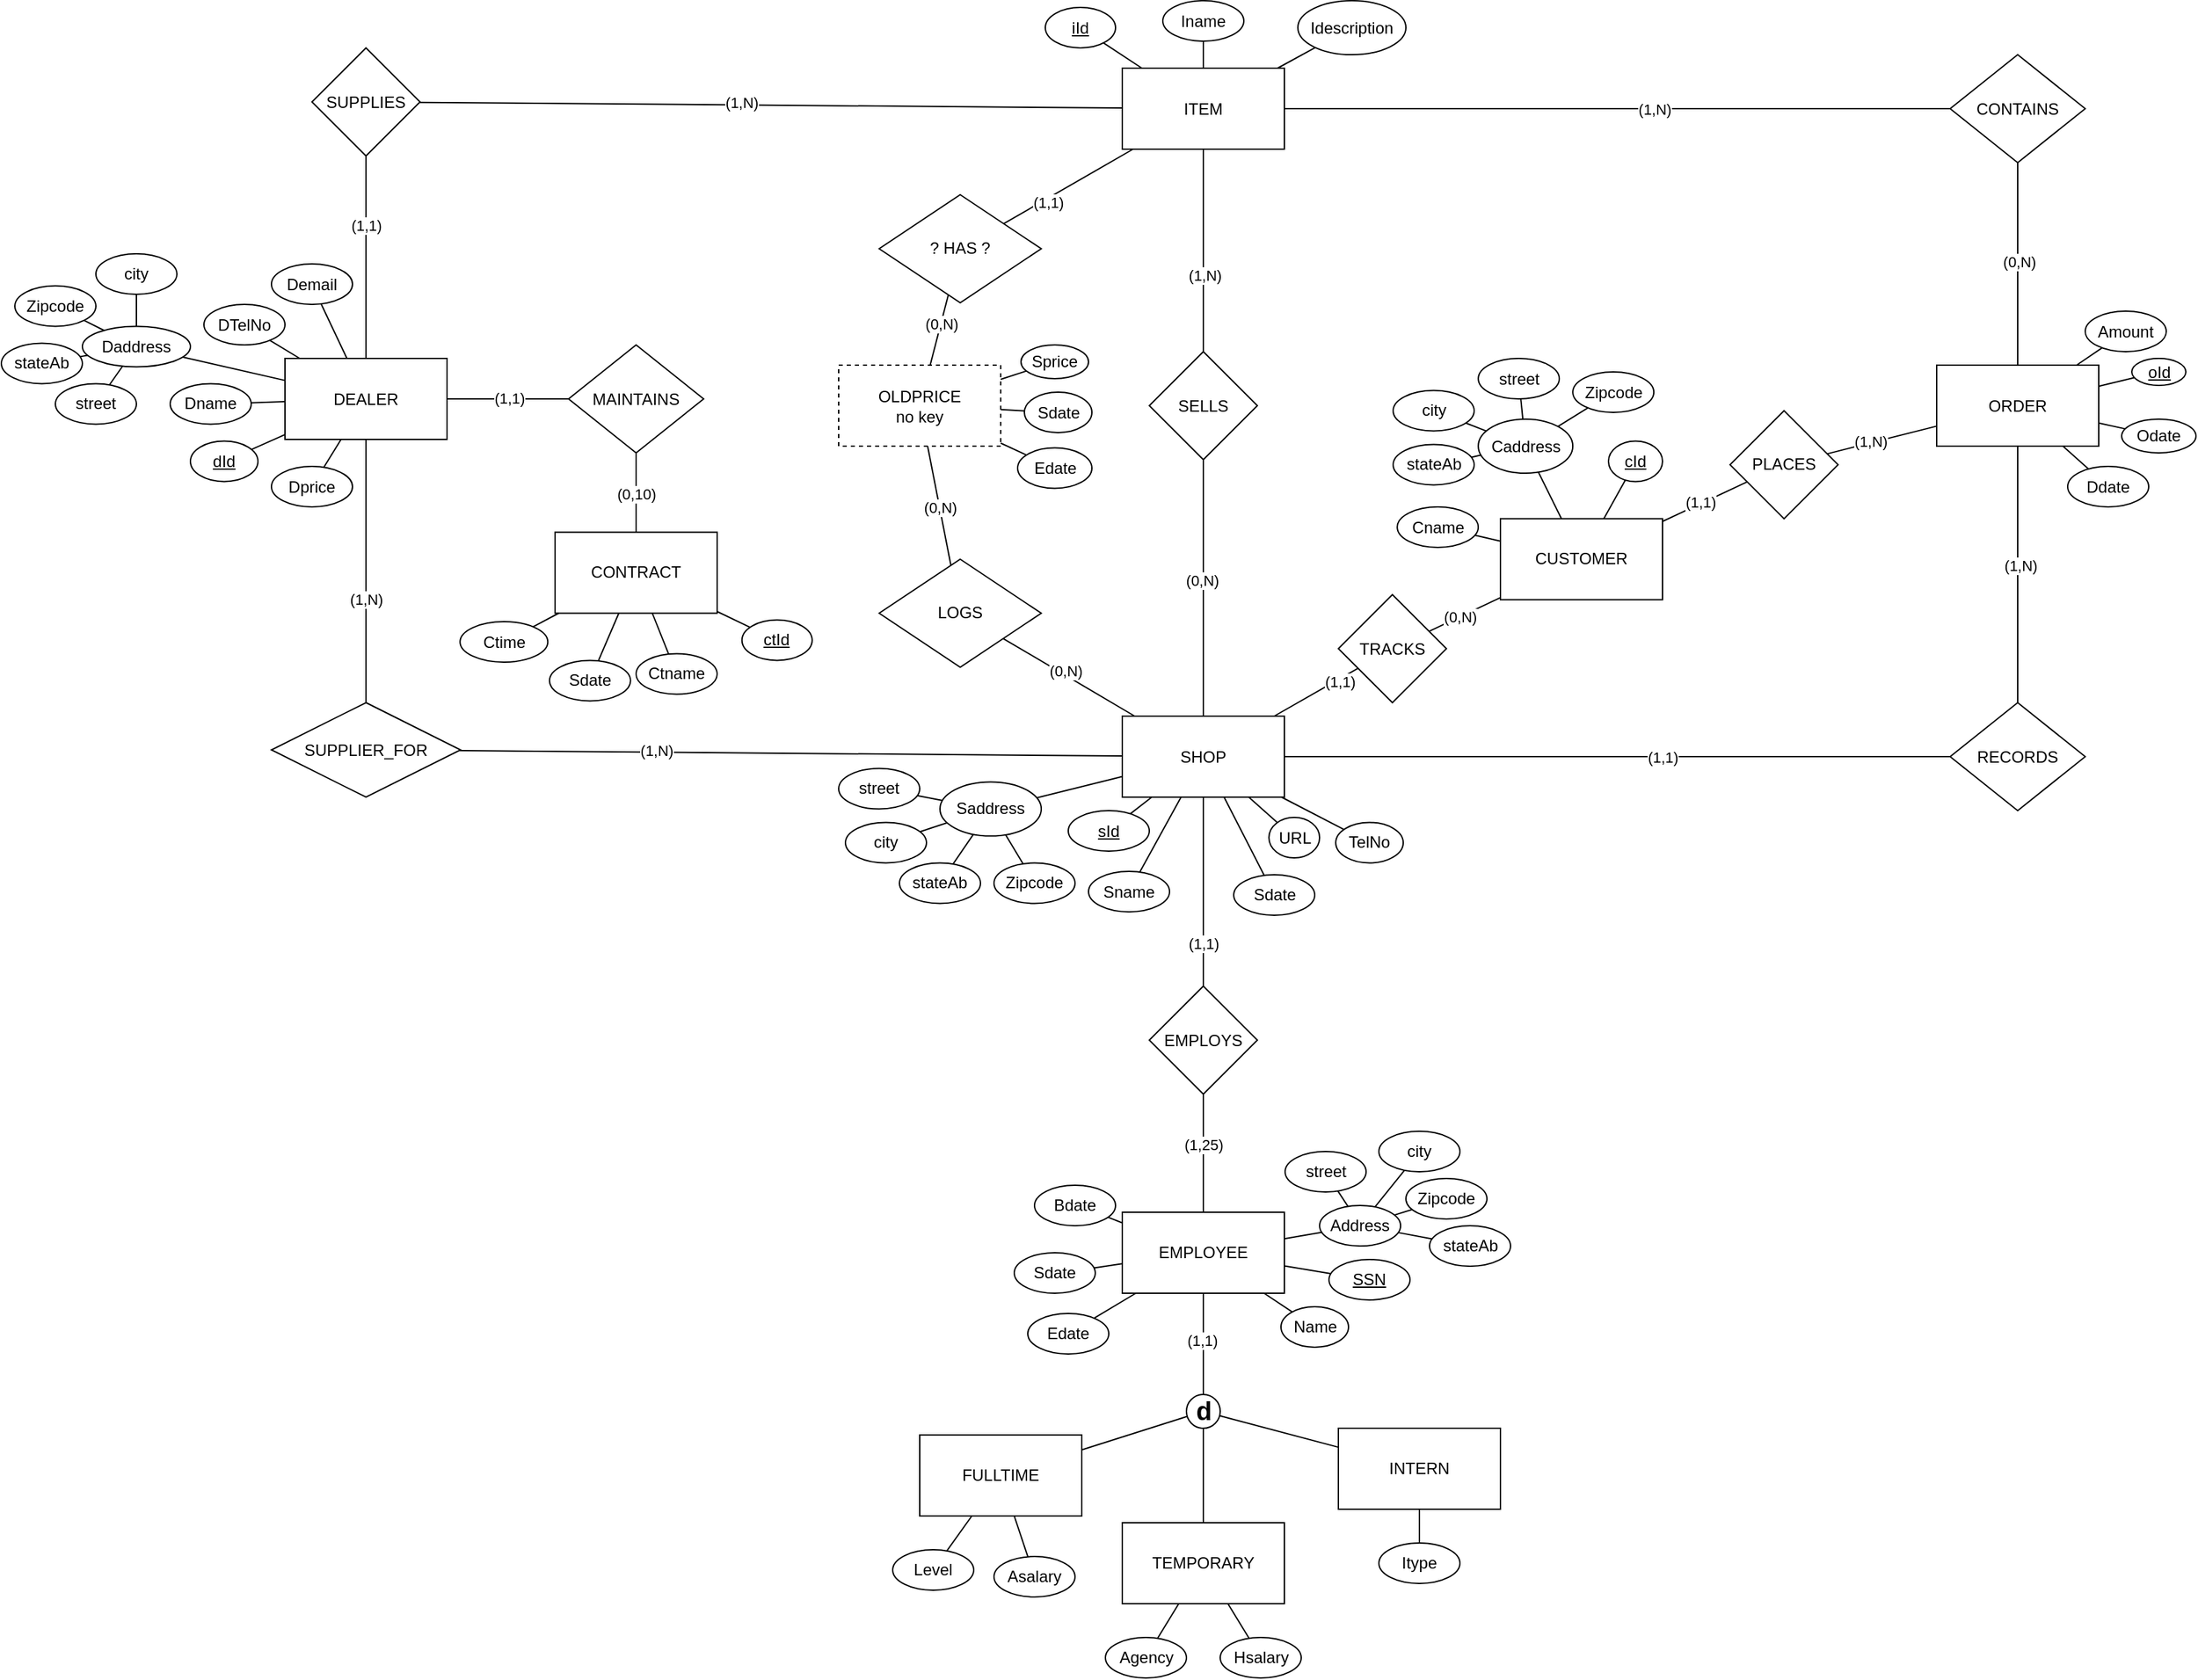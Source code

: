 <mxfile version="23.1.1" type="github">
  <diagram name="Page-1" id="Sn4nD9zG-_jlpiyMKoH1">
    <mxGraphModel dx="-266" dy="1846" grid="1" gridSize="10" guides="1" tooltips="1" connect="1" arrows="1" fold="1" page="1" pageScale="1" pageWidth="850" pageHeight="1100" math="0" shadow="0">
      <root>
        <mxCell id="0" />
        <mxCell id="1" parent="0" />
        <mxCell id="sRN5U8lR_GFigf7zBQ-z-161" value="SHOP" style="rounded=0;whiteSpace=wrap;html=1;" parent="1" vertex="1">
          <mxGeometry x="2560" y="-117.5" width="120" height="60" as="geometry" />
        </mxCell>
        <mxCell id="sRN5U8lR_GFigf7zBQ-z-162" value="" style="rounded=0;orthogonalLoop=1;jettySize=auto;html=1;endArrow=none;endFill=0;curved=0;" parent="1" source="sRN5U8lR_GFigf7zBQ-z-164" target="sRN5U8lR_GFigf7zBQ-z-161" edge="1">
          <mxGeometry relative="1" as="geometry" />
        </mxCell>
        <mxCell id="sRN5U8lR_GFigf7zBQ-z-163" value="(1,1)" style="edgeLabel;html=1;align=center;verticalAlign=middle;resizable=0;points=[];" parent="sRN5U8lR_GFigf7zBQ-z-162" vertex="1" connectable="0">
          <mxGeometry x="-0.147" y="1" relative="1" as="geometry">
            <mxPoint x="1" y="28" as="offset" />
          </mxGeometry>
        </mxCell>
        <mxCell id="sRN5U8lR_GFigf7zBQ-z-164" value="EMPLOYS" style="rhombus;whiteSpace=wrap;html=1;" parent="1" vertex="1">
          <mxGeometry x="2580" y="82.5" width="80" height="80" as="geometry" />
        </mxCell>
        <mxCell id="sRN5U8lR_GFigf7zBQ-z-165" value="" style="rounded=0;orthogonalLoop=1;jettySize=auto;html=1;endArrow=none;endFill=0;startArrow=none;startFill=0;" parent="1" source="sRN5U8lR_GFigf7zBQ-z-169" target="sRN5U8lR_GFigf7zBQ-z-164" edge="1">
          <mxGeometry relative="1" as="geometry">
            <mxPoint x="2620" y="210" as="targetPoint" />
          </mxGeometry>
        </mxCell>
        <mxCell id="sRN5U8lR_GFigf7zBQ-z-166" value="(1,25)" style="edgeLabel;html=1;align=center;verticalAlign=middle;resizable=0;points=[];" parent="sRN5U8lR_GFigf7zBQ-z-165" vertex="1" connectable="0">
          <mxGeometry x="0.196" y="-2" relative="1" as="geometry">
            <mxPoint x="-2" y="2" as="offset" />
          </mxGeometry>
        </mxCell>
        <mxCell id="sRN5U8lR_GFigf7zBQ-z-167" value="" style="edgeStyle=orthogonalEdgeStyle;rounded=0;orthogonalLoop=1;jettySize=auto;html=1;endArrow=none;endFill=0;" parent="1" edge="1">
          <mxGeometry relative="1" as="geometry">
            <mxPoint x="2620" y="310" as="sourcePoint" />
            <mxPoint x="2620" y="385" as="targetPoint" />
          </mxGeometry>
        </mxCell>
        <mxCell id="sRN5U8lR_GFigf7zBQ-z-168" value="(1,1)" style="edgeLabel;html=1;align=center;verticalAlign=middle;resizable=0;points=[];" parent="sRN5U8lR_GFigf7zBQ-z-167" vertex="1" connectable="0">
          <mxGeometry x="-0.077" y="-1" relative="1" as="geometry">
            <mxPoint as="offset" />
          </mxGeometry>
        </mxCell>
        <mxCell id="sRN5U8lR_GFigf7zBQ-z-169" value="EMPLOYEE" style="rounded=0;whiteSpace=wrap;html=1;" parent="1" vertex="1">
          <mxGeometry x="2560" y="250" width="120" height="60" as="geometry" />
        </mxCell>
        <mxCell id="sRN5U8lR_GFigf7zBQ-z-170" value="" style="rounded=0;orthogonalLoop=1;jettySize=auto;html=1;endArrow=none;endFill=0;" parent="1" source="sRN5U8lR_GFigf7zBQ-z-171" target="sRN5U8lR_GFigf7zBQ-z-176" edge="1">
          <mxGeometry relative="1" as="geometry" />
        </mxCell>
        <mxCell id="sRN5U8lR_GFigf7zBQ-z-171" value="FULLTIME" style="rounded=0;whiteSpace=wrap;html=1;" parent="1" vertex="1">
          <mxGeometry x="2410" y="415" width="120" height="60" as="geometry" />
        </mxCell>
        <mxCell id="sRN5U8lR_GFigf7zBQ-z-172" value="" style="rounded=0;orthogonalLoop=1;jettySize=auto;html=1;endArrow=none;endFill=0;" parent="1" source="sRN5U8lR_GFigf7zBQ-z-173" target="sRN5U8lR_GFigf7zBQ-z-176" edge="1">
          <mxGeometry relative="1" as="geometry" />
        </mxCell>
        <mxCell id="sRN5U8lR_GFigf7zBQ-z-173" value="TEMPORARY" style="rounded=0;whiteSpace=wrap;html=1;" parent="1" vertex="1">
          <mxGeometry x="2560" y="480" width="120" height="60" as="geometry" />
        </mxCell>
        <mxCell id="sRN5U8lR_GFigf7zBQ-z-174" value="" style="rounded=0;orthogonalLoop=1;jettySize=auto;html=1;endArrow=none;endFill=0;" parent="1" source="sRN5U8lR_GFigf7zBQ-z-175" target="sRN5U8lR_GFigf7zBQ-z-176" edge="1">
          <mxGeometry relative="1" as="geometry" />
        </mxCell>
        <mxCell id="sRN5U8lR_GFigf7zBQ-z-175" value="INTERN" style="rounded=0;whiteSpace=wrap;html=1;" parent="1" vertex="1">
          <mxGeometry x="2720" y="410" width="120" height="60" as="geometry" />
        </mxCell>
        <mxCell id="sRN5U8lR_GFigf7zBQ-z-176" value="&lt;b&gt;&lt;font style=&quot;font-size: 19px;&quot;&gt;d&lt;/font&gt;&lt;/b&gt;" style="ellipse;whiteSpace=wrap;html=1;aspect=fixed;" parent="1" vertex="1">
          <mxGeometry x="2607.5" y="385" width="25" height="25" as="geometry" />
        </mxCell>
        <mxCell id="sRN5U8lR_GFigf7zBQ-z-177" value="" style="rounded=0;orthogonalLoop=1;jettySize=auto;html=1;startArrow=none;startFill=0;endArrow=none;endFill=0;" parent="1" source="sRN5U8lR_GFigf7zBQ-z-181" target="sRN5U8lR_GFigf7zBQ-z-185" edge="1">
          <mxGeometry relative="1" as="geometry" />
        </mxCell>
        <mxCell id="XqnhYUtKH9N1iy2_HNef-7" value="(1,1)" style="edgeLabel;html=1;align=center;verticalAlign=middle;resizable=0;points=[];" vertex="1" connectable="0" parent="sRN5U8lR_GFigf7zBQ-z-177">
          <mxGeometry x="0.327" y="2" relative="1" as="geometry">
            <mxPoint x="2" y="1" as="offset" />
          </mxGeometry>
        </mxCell>
        <mxCell id="sRN5U8lR_GFigf7zBQ-z-179" value="" style="rounded=0;orthogonalLoop=1;jettySize=auto;html=1;endArrow=none;endFill=0;" parent="1" source="sRN5U8lR_GFigf7zBQ-z-181" target="sRN5U8lR_GFigf7zBQ-z-210" edge="1">
          <mxGeometry relative="1" as="geometry" />
        </mxCell>
        <mxCell id="sRN5U8lR_GFigf7zBQ-z-180" value="(1,1)" style="edgeLabel;html=1;align=center;verticalAlign=middle;resizable=0;points=[];" parent="sRN5U8lR_GFigf7zBQ-z-179" vertex="1" connectable="0">
          <mxGeometry x="0.013" relative="1" as="geometry">
            <mxPoint y="-1" as="offset" />
          </mxGeometry>
        </mxCell>
        <mxCell id="sRN5U8lR_GFigf7zBQ-z-181" value="DEALER" style="rounded=0;whiteSpace=wrap;html=1;" parent="1" vertex="1">
          <mxGeometry x="1940" y="-382.5" width="120" height="60" as="geometry" />
        </mxCell>
        <mxCell id="sRN5U8lR_GFigf7zBQ-z-182" value="" style="rounded=0;orthogonalLoop=1;jettySize=auto;html=1;startArrow=none;startFill=0;endArrow=none;endFill=0;" parent="1" source="sRN5U8lR_GFigf7zBQ-z-184" target="sRN5U8lR_GFigf7zBQ-z-185" edge="1">
          <mxGeometry relative="1" as="geometry" />
        </mxCell>
        <mxCell id="sRN5U8lR_GFigf7zBQ-z-183" value="(1,N)" style="edgeLabel;html=1;align=center;verticalAlign=middle;resizable=0;points=[];" parent="sRN5U8lR_GFigf7zBQ-z-182" vertex="1" connectable="0">
          <mxGeometry x="0.115" y="-1" relative="1" as="geometry">
            <mxPoint x="8" y="-1" as="offset" />
          </mxGeometry>
        </mxCell>
        <mxCell id="sRN5U8lR_GFigf7zBQ-z-184" value="ITEM" style="rounded=0;whiteSpace=wrap;html=1;" parent="1" vertex="1">
          <mxGeometry x="2560" y="-597.5" width="120" height="60" as="geometry" />
        </mxCell>
        <mxCell id="sRN5U8lR_GFigf7zBQ-z-185" value="SUPPLIES" style="rhombus;whiteSpace=wrap;html=1;" parent="1" vertex="1">
          <mxGeometry x="1960" y="-612.5" width="80" height="80" as="geometry" />
        </mxCell>
        <mxCell id="sRN5U8lR_GFigf7zBQ-z-186" value="" style="rounded=0;orthogonalLoop=1;jettySize=auto;html=1;startArrow=none;startFill=0;endArrow=none;endFill=0;" parent="1" source="sRN5U8lR_GFigf7zBQ-z-190" target="sRN5U8lR_GFigf7zBQ-z-181" edge="1">
          <mxGeometry relative="1" as="geometry" />
        </mxCell>
        <mxCell id="sRN5U8lR_GFigf7zBQ-z-187" value="(1,N)" style="edgeLabel;html=1;align=center;verticalAlign=middle;resizable=0;points=[];" parent="sRN5U8lR_GFigf7zBQ-z-186" vertex="1" connectable="0">
          <mxGeometry x="-0.41" relative="1" as="geometry">
            <mxPoint y="-19" as="offset" />
          </mxGeometry>
        </mxCell>
        <mxCell id="sRN5U8lR_GFigf7zBQ-z-188" value="" style="rounded=0;orthogonalLoop=1;jettySize=auto;html=1;startArrow=none;startFill=0;endArrow=none;endFill=0;" parent="1" source="sRN5U8lR_GFigf7zBQ-z-190" target="sRN5U8lR_GFigf7zBQ-z-161" edge="1">
          <mxGeometry relative="1" as="geometry" />
        </mxCell>
        <mxCell id="sRN5U8lR_GFigf7zBQ-z-189" value="(1,N)" style="edgeLabel;html=1;align=center;verticalAlign=middle;resizable=0;points=[];" parent="sRN5U8lR_GFigf7zBQ-z-188" vertex="1" connectable="0">
          <mxGeometry x="-0.405" y="1" relative="1" as="geometry">
            <mxPoint as="offset" />
          </mxGeometry>
        </mxCell>
        <mxCell id="sRN5U8lR_GFigf7zBQ-z-190" value="SUPPLIER_FOR" style="rhombus;whiteSpace=wrap;html=1;" parent="1" vertex="1">
          <mxGeometry x="1930" y="-127.5" width="140" height="70" as="geometry" />
        </mxCell>
        <mxCell id="sRN5U8lR_GFigf7zBQ-z-191" value="" style="rounded=0;orthogonalLoop=1;jettySize=auto;html=1;startArrow=none;startFill=0;endArrow=none;endFill=0;" parent="1" source="sRN5U8lR_GFigf7zBQ-z-195" target="sRN5U8lR_GFigf7zBQ-z-161" edge="1">
          <mxGeometry relative="1" as="geometry" />
        </mxCell>
        <mxCell id="sRN5U8lR_GFigf7zBQ-z-192" value="(0,N)" style="edgeLabel;html=1;align=center;verticalAlign=middle;resizable=0;points=[];" parent="sRN5U8lR_GFigf7zBQ-z-191" vertex="1" connectable="0">
          <mxGeometry x="-0.057" y="-1" relative="1" as="geometry">
            <mxPoint as="offset" />
          </mxGeometry>
        </mxCell>
        <mxCell id="sRN5U8lR_GFigf7zBQ-z-193" value="" style="rounded=0;orthogonalLoop=1;jettySize=auto;html=1;startArrow=none;startFill=0;endArrow=none;endFill=0;" parent="1" source="sRN5U8lR_GFigf7zBQ-z-195" target="sRN5U8lR_GFigf7zBQ-z-184" edge="1">
          <mxGeometry relative="1" as="geometry" />
        </mxCell>
        <mxCell id="sRN5U8lR_GFigf7zBQ-z-194" value="(1,N)" style="edgeLabel;html=1;align=center;verticalAlign=middle;resizable=0;points=[];" parent="sRN5U8lR_GFigf7zBQ-z-193" vertex="1" connectable="0">
          <mxGeometry x="-0.262" y="-1" relative="1" as="geometry">
            <mxPoint y="-1" as="offset" />
          </mxGeometry>
        </mxCell>
        <mxCell id="sRN5U8lR_GFigf7zBQ-z-195" value="SELLS" style="rhombus;whiteSpace=wrap;html=1;" parent="1" vertex="1">
          <mxGeometry x="2580" y="-387.5" width="80" height="80" as="geometry" />
        </mxCell>
        <mxCell id="sRN5U8lR_GFigf7zBQ-z-196" style="rounded=0;orthogonalLoop=1;jettySize=auto;html=1;startArrow=none;startFill=0;endArrow=none;endFill=0;" parent="1" source="sRN5U8lR_GFigf7zBQ-z-198" target="sRN5U8lR_GFigf7zBQ-z-161" edge="1">
          <mxGeometry relative="1" as="geometry" />
        </mxCell>
        <mxCell id="sRN5U8lR_GFigf7zBQ-z-197" value="(0,N)" style="edgeLabel;html=1;align=center;verticalAlign=middle;resizable=0;points=[];" parent="sRN5U8lR_GFigf7zBQ-z-196" vertex="1" connectable="0">
          <mxGeometry x="-0.082" y="3" relative="1" as="geometry">
            <mxPoint as="offset" />
          </mxGeometry>
        </mxCell>
        <mxCell id="sRN5U8lR_GFigf7zBQ-z-198" value="LOGS" style="rhombus;whiteSpace=wrap;html=1;" parent="1" vertex="1">
          <mxGeometry x="2380" y="-233.75" width="120" height="80" as="geometry" />
        </mxCell>
        <mxCell id="sRN5U8lR_GFigf7zBQ-z-199" value="" style="rounded=0;orthogonalLoop=1;jettySize=auto;html=1;startArrow=none;startFill=0;endArrow=none;endFill=0;" parent="1" source="sRN5U8lR_GFigf7zBQ-z-201" target="sRN5U8lR_GFigf7zBQ-z-198" edge="1">
          <mxGeometry relative="1" as="geometry" />
        </mxCell>
        <mxCell id="sRN5U8lR_GFigf7zBQ-z-200" value="(0,N)" style="edgeLabel;html=1;align=center;verticalAlign=middle;resizable=0;points=[];" parent="sRN5U8lR_GFigf7zBQ-z-199" vertex="1" connectable="0">
          <mxGeometry x="0.023" relative="1" as="geometry">
            <mxPoint as="offset" />
          </mxGeometry>
        </mxCell>
        <mxCell id="sRN5U8lR_GFigf7zBQ-z-201" value="OLDPRICE&lt;br&gt;no key" style="rounded=0;whiteSpace=wrap;html=1;dashed=1;" parent="1" vertex="1">
          <mxGeometry x="2350" y="-377.5" width="120" height="60" as="geometry" />
        </mxCell>
        <mxCell id="sRN5U8lR_GFigf7zBQ-z-202" value="" style="rounded=0;orthogonalLoop=1;jettySize=auto;html=1;endArrow=none;endFill=0;" parent="1" source="sRN5U8lR_GFigf7zBQ-z-206" target="sRN5U8lR_GFigf7zBQ-z-184" edge="1">
          <mxGeometry relative="1" as="geometry" />
        </mxCell>
        <mxCell id="sRN5U8lR_GFigf7zBQ-z-203" value="(1,1)" style="edgeLabel;html=1;align=center;verticalAlign=middle;resizable=0;points=[];" parent="sRN5U8lR_GFigf7zBQ-z-202" vertex="1" connectable="0">
          <mxGeometry x="-0.348" y="-2" relative="1" as="geometry">
            <mxPoint as="offset" />
          </mxGeometry>
        </mxCell>
        <mxCell id="sRN5U8lR_GFigf7zBQ-z-204" value="" style="rounded=0;orthogonalLoop=1;jettySize=auto;html=1;endArrow=none;endFill=0;" parent="1" source="sRN5U8lR_GFigf7zBQ-z-206" target="sRN5U8lR_GFigf7zBQ-z-201" edge="1">
          <mxGeometry relative="1" as="geometry" />
        </mxCell>
        <mxCell id="sRN5U8lR_GFigf7zBQ-z-205" value="(0,N)" style="edgeLabel;html=1;align=center;verticalAlign=middle;resizable=0;points=[];" parent="sRN5U8lR_GFigf7zBQ-z-204" vertex="1" connectable="0">
          <mxGeometry x="-0.188" relative="1" as="geometry">
            <mxPoint as="offset" />
          </mxGeometry>
        </mxCell>
        <mxCell id="sRN5U8lR_GFigf7zBQ-z-206" value="? HAS ?" style="rhombus;whiteSpace=wrap;html=1;" parent="1" vertex="1">
          <mxGeometry x="2380" y="-503.75" width="120" height="80" as="geometry" />
        </mxCell>
        <mxCell id="sRN5U8lR_GFigf7zBQ-z-207" value="CONTRACT" style="rounded=0;whiteSpace=wrap;html=1;" parent="1" vertex="1">
          <mxGeometry x="2140" y="-253.75" width="120" height="60" as="geometry" />
        </mxCell>
        <mxCell id="sRN5U8lR_GFigf7zBQ-z-208" value="" style="rounded=0;orthogonalLoop=1;jettySize=auto;html=1;endArrow=none;endFill=0;" parent="1" source="sRN5U8lR_GFigf7zBQ-z-210" target="sRN5U8lR_GFigf7zBQ-z-207" edge="1">
          <mxGeometry relative="1" as="geometry" />
        </mxCell>
        <mxCell id="XqnhYUtKH9N1iy2_HNef-9" value="(0,10)" style="edgeLabel;html=1;align=center;verticalAlign=middle;resizable=0;points=[];" vertex="1" connectable="0" parent="sRN5U8lR_GFigf7zBQ-z-208">
          <mxGeometry x="0.038" relative="1" as="geometry">
            <mxPoint as="offset" />
          </mxGeometry>
        </mxCell>
        <mxCell id="sRN5U8lR_GFigf7zBQ-z-210" value="MAINTAINS" style="rhombus;whiteSpace=wrap;html=1;" parent="1" vertex="1">
          <mxGeometry x="2150" y="-392.5" width="100" height="80" as="geometry" />
        </mxCell>
        <mxCell id="sRN5U8lR_GFigf7zBQ-z-211" value="ORDER" style="rounded=0;whiteSpace=wrap;html=1;" parent="1" vertex="1">
          <mxGeometry x="3163" y="-377.5" width="120" height="60" as="geometry" />
        </mxCell>
        <mxCell id="sRN5U8lR_GFigf7zBQ-z-212" value="" style="rounded=0;orthogonalLoop=1;jettySize=auto;html=1;endArrow=none;endFill=0;" parent="1" source="sRN5U8lR_GFigf7zBQ-z-216" target="sRN5U8lR_GFigf7zBQ-z-211" edge="1">
          <mxGeometry relative="1" as="geometry" />
        </mxCell>
        <mxCell id="XqnhYUtKH9N1iy2_HNef-8" value="(0,N)" style="edgeLabel;html=1;align=center;verticalAlign=middle;resizable=0;points=[];" vertex="1" connectable="0" parent="sRN5U8lR_GFigf7zBQ-z-212">
          <mxGeometry x="-0.02" y="1" relative="1" as="geometry">
            <mxPoint as="offset" />
          </mxGeometry>
        </mxCell>
        <mxCell id="sRN5U8lR_GFigf7zBQ-z-214" value="" style="rounded=0;orthogonalLoop=1;jettySize=auto;html=1;endArrow=none;endFill=0;" parent="1" source="sRN5U8lR_GFigf7zBQ-z-216" target="sRN5U8lR_GFigf7zBQ-z-184" edge="1">
          <mxGeometry relative="1" as="geometry" />
        </mxCell>
        <mxCell id="sRN5U8lR_GFigf7zBQ-z-215" value="(1,N)" style="edgeLabel;html=1;align=center;verticalAlign=middle;resizable=0;points=[];" parent="sRN5U8lR_GFigf7zBQ-z-214" vertex="1" connectable="0">
          <mxGeometry x="0.315" relative="1" as="geometry">
            <mxPoint x="105" as="offset" />
          </mxGeometry>
        </mxCell>
        <mxCell id="sRN5U8lR_GFigf7zBQ-z-216" value="CONTAINS" style="rhombus;whiteSpace=wrap;html=1;" parent="1" vertex="1">
          <mxGeometry x="3173" y="-607.5" width="100" height="80" as="geometry" />
        </mxCell>
        <mxCell id="sRN5U8lR_GFigf7zBQ-z-217" value="CUSTOMER" style="rounded=0;whiteSpace=wrap;html=1;" parent="1" vertex="1">
          <mxGeometry x="2840" y="-263.75" width="120" height="60" as="geometry" />
        </mxCell>
        <mxCell id="sRN5U8lR_GFigf7zBQ-z-218" value="" style="rounded=0;orthogonalLoop=1;jettySize=auto;html=1;endArrow=none;endFill=0;" parent="1" source="sRN5U8lR_GFigf7zBQ-z-222" target="sRN5U8lR_GFigf7zBQ-z-217" edge="1">
          <mxGeometry relative="1" as="geometry" />
        </mxCell>
        <mxCell id="sRN5U8lR_GFigf7zBQ-z-219" value="(1,1)" style="edgeLabel;html=1;align=center;verticalAlign=middle;resizable=0;points=[];" parent="sRN5U8lR_GFigf7zBQ-z-218" vertex="1" connectable="0">
          <mxGeometry x="0.098" y="-1" relative="1" as="geometry">
            <mxPoint as="offset" />
          </mxGeometry>
        </mxCell>
        <mxCell id="sRN5U8lR_GFigf7zBQ-z-220" value="" style="rounded=0;orthogonalLoop=1;jettySize=auto;html=1;endArrow=none;endFill=0;" parent="1" source="sRN5U8lR_GFigf7zBQ-z-222" target="sRN5U8lR_GFigf7zBQ-z-211" edge="1">
          <mxGeometry relative="1" as="geometry" />
        </mxCell>
        <mxCell id="sRN5U8lR_GFigf7zBQ-z-221" value="(1,N)" style="edgeLabel;html=1;align=center;verticalAlign=middle;resizable=0;points=[];" parent="sRN5U8lR_GFigf7zBQ-z-220" vertex="1" connectable="0">
          <mxGeometry x="-0.207" y="1" relative="1" as="geometry">
            <mxPoint as="offset" />
          </mxGeometry>
        </mxCell>
        <mxCell id="sRN5U8lR_GFigf7zBQ-z-222" value="PLACES" style="rhombus;whiteSpace=wrap;html=1;" parent="1" vertex="1">
          <mxGeometry x="3010" y="-343.75" width="80" height="80" as="geometry" />
        </mxCell>
        <mxCell id="sRN5U8lR_GFigf7zBQ-z-223" style="rounded=0;orthogonalLoop=1;jettySize=auto;html=1;endArrow=none;endFill=0;" parent="1" source="sRN5U8lR_GFigf7zBQ-z-227" target="sRN5U8lR_GFigf7zBQ-z-161" edge="1">
          <mxGeometry relative="1" as="geometry" />
        </mxCell>
        <mxCell id="sRN5U8lR_GFigf7zBQ-z-224" value="(1,1)" style="edgeLabel;html=1;align=center;verticalAlign=middle;resizable=0;points=[];" parent="sRN5U8lR_GFigf7zBQ-z-223" vertex="1" connectable="0">
          <mxGeometry x="-0.485" y="2" relative="1" as="geometry">
            <mxPoint x="1" y="-1" as="offset" />
          </mxGeometry>
        </mxCell>
        <mxCell id="sRN5U8lR_GFigf7zBQ-z-225" style="rounded=0;orthogonalLoop=1;jettySize=auto;html=1;endArrow=none;endFill=0;" parent="1" source="sRN5U8lR_GFigf7zBQ-z-227" target="sRN5U8lR_GFigf7zBQ-z-217" edge="1">
          <mxGeometry relative="1" as="geometry" />
        </mxCell>
        <mxCell id="sRN5U8lR_GFigf7zBQ-z-226" value="(0,N)" style="edgeLabel;html=1;align=center;verticalAlign=middle;resizable=0;points=[];" parent="sRN5U8lR_GFigf7zBQ-z-225" vertex="1" connectable="0">
          <mxGeometry x="-0.149" y="-1" relative="1" as="geometry">
            <mxPoint y="-1" as="offset" />
          </mxGeometry>
        </mxCell>
        <mxCell id="sRN5U8lR_GFigf7zBQ-z-227" value="TRACKS" style="rhombus;whiteSpace=wrap;html=1;" parent="1" vertex="1">
          <mxGeometry x="2720" y="-207.5" width="80" height="80" as="geometry" />
        </mxCell>
        <mxCell id="sRN5U8lR_GFigf7zBQ-z-228" style="rounded=0;orthogonalLoop=1;jettySize=auto;html=1;endArrow=none;endFill=0;" parent="1" source="sRN5U8lR_GFigf7zBQ-z-232" target="sRN5U8lR_GFigf7zBQ-z-211" edge="1">
          <mxGeometry relative="1" as="geometry" />
        </mxCell>
        <mxCell id="sRN5U8lR_GFigf7zBQ-z-229" value="(1,N)" style="edgeLabel;html=1;align=center;verticalAlign=middle;resizable=0;points=[];" parent="sRN5U8lR_GFigf7zBQ-z-228" vertex="1" connectable="0">
          <mxGeometry x="0.07" y="-2" relative="1" as="geometry">
            <mxPoint as="offset" />
          </mxGeometry>
        </mxCell>
        <mxCell id="sRN5U8lR_GFigf7zBQ-z-230" style="edgeStyle=none;rounded=0;orthogonalLoop=1;jettySize=auto;html=1;endArrow=none;endFill=0;" parent="1" source="sRN5U8lR_GFigf7zBQ-z-232" target="sRN5U8lR_GFigf7zBQ-z-161" edge="1">
          <mxGeometry relative="1" as="geometry" />
        </mxCell>
        <mxCell id="sRN5U8lR_GFigf7zBQ-z-231" value="(1,1)" style="edgeLabel;html=1;align=center;verticalAlign=middle;resizable=0;points=[];" parent="sRN5U8lR_GFigf7zBQ-z-230" vertex="1" connectable="0">
          <mxGeometry x="-0.605" y="1" relative="1" as="geometry">
            <mxPoint x="-116" y="-1" as="offset" />
          </mxGeometry>
        </mxCell>
        <mxCell id="sRN5U8lR_GFigf7zBQ-z-232" value="RECORDS" style="rhombus;whiteSpace=wrap;html=1;" parent="1" vertex="1">
          <mxGeometry x="3173" y="-127.5" width="100" height="80" as="geometry" />
        </mxCell>
        <mxCell id="sRN5U8lR_GFigf7zBQ-z-235" style="rounded=0;orthogonalLoop=1;jettySize=auto;html=1;endArrow=none;endFill=0;" parent="1" source="sRN5U8lR_GFigf7zBQ-z-234" target="sRN5U8lR_GFigf7zBQ-z-161" edge="1">
          <mxGeometry relative="1" as="geometry" />
        </mxCell>
        <mxCell id="sRN5U8lR_GFigf7zBQ-z-234" value="&lt;u&gt;sId&lt;/u&gt;" style="ellipse;whiteSpace=wrap;html=1;strokeColor=default;align=center;verticalAlign=middle;fontFamily=Helvetica;fontSize=12;fontColor=default;fillColor=default;" parent="1" vertex="1">
          <mxGeometry x="2520" y="-47.5" width="60" height="30" as="geometry" />
        </mxCell>
        <mxCell id="sRN5U8lR_GFigf7zBQ-z-237" style="rounded=0;orthogonalLoop=1;jettySize=auto;html=1;endArrow=none;endFill=0;" parent="1" source="sRN5U8lR_GFigf7zBQ-z-236" target="sRN5U8lR_GFigf7zBQ-z-161" edge="1">
          <mxGeometry relative="1" as="geometry" />
        </mxCell>
        <mxCell id="sRN5U8lR_GFigf7zBQ-z-236" value="Sname" style="ellipse;whiteSpace=wrap;html=1;strokeColor=default;align=center;verticalAlign=middle;fontFamily=Helvetica;fontSize=12;fontColor=default;fillColor=default;" parent="1" vertex="1">
          <mxGeometry x="2535" y="-2.5" width="60" height="30" as="geometry" />
        </mxCell>
        <mxCell id="sRN5U8lR_GFigf7zBQ-z-238" style="edgeStyle=none;rounded=0;orthogonalLoop=1;jettySize=auto;html=1;fontFamily=Helvetica;fontSize=12;fontColor=default;endArrow=none;endFill=0;" parent="1" source="sRN5U8lR_GFigf7zBQ-z-239" target="sRN5U8lR_GFigf7zBQ-z-244" edge="1">
          <mxGeometry relative="1" as="geometry" />
        </mxCell>
        <mxCell id="sRN5U8lR_GFigf7zBQ-z-247" style="rounded=0;orthogonalLoop=1;jettySize=auto;html=1;endArrow=none;endFill=0;" parent="1" source="sRN5U8lR_GFigf7zBQ-z-239" target="sRN5U8lR_GFigf7zBQ-z-161" edge="1">
          <mxGeometry relative="1" as="geometry" />
        </mxCell>
        <mxCell id="sRN5U8lR_GFigf7zBQ-z-239" value="Saddress" style="ellipse;whiteSpace=wrap;html=1;strokeColor=default;align=center;verticalAlign=middle;fontFamily=Helvetica;fontSize=12;fontColor=default;fillColor=default;" parent="1" vertex="1">
          <mxGeometry x="2425" y="-68.75" width="75" height="40" as="geometry" />
        </mxCell>
        <mxCell id="sRN5U8lR_GFigf7zBQ-z-240" style="edgeStyle=none;rounded=0;orthogonalLoop=1;jettySize=auto;html=1;fontFamily=Helvetica;fontSize=12;fontColor=default;endArrow=none;endFill=0;" parent="1" source="sRN5U8lR_GFigf7zBQ-z-239" target="sRN5U8lR_GFigf7zBQ-z-245" edge="1">
          <mxGeometry relative="1" as="geometry">
            <mxPoint x="2495" y="-8.75" as="sourcePoint" />
          </mxGeometry>
        </mxCell>
        <mxCell id="sRN5U8lR_GFigf7zBQ-z-241" style="edgeStyle=none;rounded=0;orthogonalLoop=1;jettySize=auto;html=1;fontFamily=Helvetica;fontSize=12;fontColor=default;endArrow=none;endFill=0;" parent="1" source="sRN5U8lR_GFigf7zBQ-z-239" target="sRN5U8lR_GFigf7zBQ-z-242" edge="1">
          <mxGeometry relative="1" as="geometry">
            <mxPoint x="2455" y="-23.75" as="sourcePoint" />
          </mxGeometry>
        </mxCell>
        <mxCell id="sRN5U8lR_GFigf7zBQ-z-242" value="street" style="ellipse;whiteSpace=wrap;html=1;strokeColor=default;align=center;verticalAlign=middle;fontFamily=Helvetica;fontSize=12;fontColor=default;fillColor=default;" parent="1" vertex="1">
          <mxGeometry x="2350" y="-78.75" width="60" height="30" as="geometry" />
        </mxCell>
        <mxCell id="sRN5U8lR_GFigf7zBQ-z-243" value="city" style="ellipse;whiteSpace=wrap;html=1;strokeColor=default;align=center;verticalAlign=middle;fontFamily=Helvetica;fontSize=12;fontColor=default;fillColor=default;" parent="1" vertex="1">
          <mxGeometry x="2355" y="-38.75" width="60" height="30" as="geometry" />
        </mxCell>
        <mxCell id="sRN5U8lR_GFigf7zBQ-z-244" value="stateAb" style="ellipse;whiteSpace=wrap;html=1;strokeColor=default;align=center;verticalAlign=middle;fontFamily=Helvetica;fontSize=12;fontColor=default;fillColor=default;" parent="1" vertex="1">
          <mxGeometry x="2395" y="-8.75" width="60" height="30" as="geometry" />
        </mxCell>
        <mxCell id="sRN5U8lR_GFigf7zBQ-z-245" value="Zipcode" style="ellipse;whiteSpace=wrap;html=1;strokeColor=default;align=center;verticalAlign=middle;fontFamily=Helvetica;fontSize=12;fontColor=default;fillColor=default;" parent="1" vertex="1">
          <mxGeometry x="2465" y="-8.75" width="60" height="30" as="geometry" />
        </mxCell>
        <mxCell id="sRN5U8lR_GFigf7zBQ-z-246" style="edgeStyle=none;rounded=0;orthogonalLoop=1;jettySize=auto;html=1;fontFamily=Helvetica;fontSize=12;fontColor=default;endArrow=none;endFill=0;" parent="1" source="sRN5U8lR_GFigf7zBQ-z-239" target="sRN5U8lR_GFigf7zBQ-z-243" edge="1">
          <mxGeometry relative="1" as="geometry">
            <mxPoint x="2467" y="-12.75" as="sourcePoint" />
          </mxGeometry>
        </mxCell>
        <mxCell id="sRN5U8lR_GFigf7zBQ-z-252" style="rounded=0;orthogonalLoop=1;jettySize=auto;html=1;endArrow=none;endFill=0;" parent="1" source="sRN5U8lR_GFigf7zBQ-z-248" target="sRN5U8lR_GFigf7zBQ-z-161" edge="1">
          <mxGeometry relative="1" as="geometry" />
        </mxCell>
        <mxCell id="sRN5U8lR_GFigf7zBQ-z-248" value="Sdate" style="ellipse;whiteSpace=wrap;html=1;strokeColor=default;align=center;verticalAlign=middle;fontFamily=Helvetica;fontSize=12;fontColor=default;fillColor=default;" parent="1" vertex="1">
          <mxGeometry x="2642.5" width="60" height="30" as="geometry" />
        </mxCell>
        <mxCell id="sRN5U8lR_GFigf7zBQ-z-254" style="rounded=0;orthogonalLoop=1;jettySize=auto;html=1;endArrow=none;endFill=0;" parent="1" source="sRN5U8lR_GFigf7zBQ-z-250" target="sRN5U8lR_GFigf7zBQ-z-161" edge="1">
          <mxGeometry relative="1" as="geometry" />
        </mxCell>
        <mxCell id="sRN5U8lR_GFigf7zBQ-z-250" value="TelNo" style="ellipse;whiteSpace=wrap;html=1;strokeColor=default;align=center;verticalAlign=middle;fontFamily=Helvetica;fontSize=12;fontColor=default;fillColor=default;" parent="1" vertex="1">
          <mxGeometry x="2718.04" y="-38.75" width="50" height="30" as="geometry" />
        </mxCell>
        <mxCell id="sRN5U8lR_GFigf7zBQ-z-253" style="rounded=0;orthogonalLoop=1;jettySize=auto;html=1;endArrow=none;endFill=0;" parent="1" source="sRN5U8lR_GFigf7zBQ-z-251" target="sRN5U8lR_GFigf7zBQ-z-161" edge="1">
          <mxGeometry relative="1" as="geometry" />
        </mxCell>
        <mxCell id="sRN5U8lR_GFigf7zBQ-z-251" value="URL" style="ellipse;whiteSpace=wrap;html=1;strokeColor=default;align=center;verticalAlign=middle;fontFamily=Helvetica;fontSize=12;fontColor=default;fillColor=default;" parent="1" vertex="1">
          <mxGeometry x="2668.58" y="-42.5" width="37.5" height="30" as="geometry" />
        </mxCell>
        <mxCell id="sRN5U8lR_GFigf7zBQ-z-256" value="" style="rounded=0;orthogonalLoop=1;jettySize=auto;html=1;endArrow=none;endFill=0;" parent="1" source="sRN5U8lR_GFigf7zBQ-z-255" target="sRN5U8lR_GFigf7zBQ-z-169" edge="1">
          <mxGeometry relative="1" as="geometry" />
        </mxCell>
        <mxCell id="sRN5U8lR_GFigf7zBQ-z-255" value="SSN" style="ellipse;whiteSpace=wrap;html=1;strokeColor=default;align=center;verticalAlign=middle;fontFamily=Helvetica;fontSize=12;fontColor=default;fillColor=default;fontStyle=4" parent="1" vertex="1">
          <mxGeometry x="2713.04" y="285" width="60" height="30" as="geometry" />
        </mxCell>
        <mxCell id="Y3cs2_b1qrDAUreYKUeh-6" style="rounded=0;orthogonalLoop=1;jettySize=auto;html=1;endArrow=none;endFill=0;" parent="1" source="Y3cs2_b1qrDAUreYKUeh-2" target="sRN5U8lR_GFigf7zBQ-z-169" edge="1">
          <mxGeometry relative="1" as="geometry" />
        </mxCell>
        <mxCell id="Y3cs2_b1qrDAUreYKUeh-2" value="Sdate" style="ellipse;whiteSpace=wrap;html=1;strokeColor=default;align=center;verticalAlign=middle;fontFamily=Helvetica;fontSize=12;fontColor=default;fillColor=default;" parent="1" vertex="1">
          <mxGeometry x="2480" y="280" width="60" height="30" as="geometry" />
        </mxCell>
        <mxCell id="Y3cs2_b1qrDAUreYKUeh-3" value="Edate" style="ellipse;whiteSpace=wrap;html=1;strokeColor=default;align=center;verticalAlign=middle;fontFamily=Helvetica;fontSize=12;fontColor=default;fillColor=default;" parent="1" vertex="1">
          <mxGeometry x="2490" y="325" width="60" height="30" as="geometry" />
        </mxCell>
        <mxCell id="Y3cs2_b1qrDAUreYKUeh-5" style="rounded=0;orthogonalLoop=1;jettySize=auto;html=1;endArrow=none;endFill=0;" parent="1" source="Y3cs2_b1qrDAUreYKUeh-4" target="sRN5U8lR_GFigf7zBQ-z-169" edge="1">
          <mxGeometry relative="1" as="geometry" />
        </mxCell>
        <mxCell id="Y3cs2_b1qrDAUreYKUeh-4" value="Bdate" style="ellipse;whiteSpace=wrap;html=1;strokeColor=default;align=center;verticalAlign=middle;fontFamily=Helvetica;fontSize=12;fontColor=default;fillColor=default;" parent="1" vertex="1">
          <mxGeometry x="2495" y="230" width="60" height="30" as="geometry" />
        </mxCell>
        <mxCell id="Y3cs2_b1qrDAUreYKUeh-8" style="rounded=0;orthogonalLoop=1;jettySize=auto;html=1;endArrow=none;endFill=0;" parent="1" source="Y3cs2_b1qrDAUreYKUeh-3" target="sRN5U8lR_GFigf7zBQ-z-169" edge="1">
          <mxGeometry relative="1" as="geometry" />
        </mxCell>
        <mxCell id="Y3cs2_b1qrDAUreYKUeh-10" style="rounded=0;orthogonalLoop=1;jettySize=auto;html=1;endArrow=none;endFill=0;" parent="1" source="Y3cs2_b1qrDAUreYKUeh-9" target="sRN5U8lR_GFigf7zBQ-z-171" edge="1">
          <mxGeometry relative="1" as="geometry" />
        </mxCell>
        <mxCell id="Y3cs2_b1qrDAUreYKUeh-9" value="Asalary" style="ellipse;whiteSpace=wrap;html=1;strokeColor=default;align=center;verticalAlign=middle;fontFamily=Helvetica;fontSize=12;fontColor=default;fillColor=default;" parent="1" vertex="1">
          <mxGeometry x="2465" y="505" width="60" height="30" as="geometry" />
        </mxCell>
        <mxCell id="Y3cs2_b1qrDAUreYKUeh-12" style="rounded=0;orthogonalLoop=1;jettySize=auto;html=1;endArrow=none;endFill=0;" parent="1" source="Y3cs2_b1qrDAUreYKUeh-11" target="sRN5U8lR_GFigf7zBQ-z-173" edge="1">
          <mxGeometry relative="1" as="geometry" />
        </mxCell>
        <mxCell id="Y3cs2_b1qrDAUreYKUeh-11" value="Hsalary" style="ellipse;whiteSpace=wrap;html=1;strokeColor=default;align=center;verticalAlign=middle;fontFamily=Helvetica;fontSize=12;fontColor=default;fillColor=default;" parent="1" vertex="1">
          <mxGeometry x="2632.5" y="565" width="60" height="30" as="geometry" />
        </mxCell>
        <mxCell id="Y3cs2_b1qrDAUreYKUeh-14" style="rounded=0;orthogonalLoop=1;jettySize=auto;html=1;endArrow=none;endFill=0;" parent="1" source="Y3cs2_b1qrDAUreYKUeh-13" target="sRN5U8lR_GFigf7zBQ-z-175" edge="1">
          <mxGeometry relative="1" as="geometry" />
        </mxCell>
        <mxCell id="Y3cs2_b1qrDAUreYKUeh-13" value="Itype" style="ellipse;whiteSpace=wrap;html=1;strokeColor=default;align=center;verticalAlign=middle;fontFamily=Helvetica;fontSize=12;fontColor=default;fillColor=default;" parent="1" vertex="1">
          <mxGeometry x="2750" y="495" width="60" height="30" as="geometry" />
        </mxCell>
        <mxCell id="Y3cs2_b1qrDAUreYKUeh-22" style="rounded=0;orthogonalLoop=1;jettySize=auto;html=1;endArrow=none;endFill=0;" parent="1" source="Y3cs2_b1qrDAUreYKUeh-15" target="sRN5U8lR_GFigf7zBQ-z-181" edge="1">
          <mxGeometry relative="1" as="geometry" />
        </mxCell>
        <mxCell id="Y3cs2_b1qrDAUreYKUeh-15" value="Dname" style="ellipse;whiteSpace=wrap;html=1;" parent="1" vertex="1">
          <mxGeometry x="1855" y="-363.75" width="60" height="30" as="geometry" />
        </mxCell>
        <mxCell id="-FgrRYCFsEBAi7UoA4xB-12" style="edgeStyle=none;rounded=0;orthogonalLoop=1;jettySize=auto;html=1;endArrow=none;endFill=0;" parent="1" source="Y3cs2_b1qrDAUreYKUeh-16" target="sRN5U8lR_GFigf7zBQ-z-181" edge="1">
          <mxGeometry relative="1" as="geometry" />
        </mxCell>
        <mxCell id="Y3cs2_b1qrDAUreYKUeh-16" value="dId" style="ellipse;whiteSpace=wrap;html=1;fontStyle=4" parent="1" vertex="1">
          <mxGeometry x="1870" y="-321.25" width="50" height="30" as="geometry" />
        </mxCell>
        <mxCell id="Y3cs2_b1qrDAUreYKUeh-23" style="rounded=0;orthogonalLoop=1;jettySize=auto;html=1;endArrow=none;endFill=0;" parent="1" source="Y3cs2_b1qrDAUreYKUeh-17" target="sRN5U8lR_GFigf7zBQ-z-181" edge="1">
          <mxGeometry relative="1" as="geometry" />
        </mxCell>
        <mxCell id="Y3cs2_b1qrDAUreYKUeh-17" value="DTelNo" style="ellipse;whiteSpace=wrap;html=1;" parent="1" vertex="1">
          <mxGeometry x="1880" y="-422.5" width="60" height="30" as="geometry" />
        </mxCell>
        <mxCell id="Y3cs2_b1qrDAUreYKUeh-24" style="rounded=0;orthogonalLoop=1;jettySize=auto;html=1;endArrow=none;endFill=0;" parent="1" source="Y3cs2_b1qrDAUreYKUeh-18" target="sRN5U8lR_GFigf7zBQ-z-181" edge="1">
          <mxGeometry relative="1" as="geometry" />
        </mxCell>
        <mxCell id="Y3cs2_b1qrDAUreYKUeh-18" value="&lt;br&gt;Demail&lt;div&gt;&lt;br&gt;&lt;/div&gt;" style="ellipse;whiteSpace=wrap;html=1;" parent="1" vertex="1">
          <mxGeometry x="1930" y="-452.5" width="60" height="30" as="geometry" />
        </mxCell>
        <mxCell id="Y3cs2_b1qrDAUreYKUeh-20" style="rounded=0;orthogonalLoop=1;jettySize=auto;html=1;endArrow=none;endFill=0;" parent="1" source="Y3cs2_b1qrDAUreYKUeh-19" target="sRN5U8lR_GFigf7zBQ-z-181" edge="1">
          <mxGeometry relative="1" as="geometry" />
        </mxCell>
        <mxCell id="Y3cs2_b1qrDAUreYKUeh-19" value="Dprice" style="ellipse;whiteSpace=wrap;html=1;" parent="1" vertex="1">
          <mxGeometry x="1930" y="-302.5" width="60" height="30" as="geometry" />
        </mxCell>
        <mxCell id="Y3cs2_b1qrDAUreYKUeh-30" style="rounded=0;orthogonalLoop=1;jettySize=auto;html=1;endArrow=none;endFill=0;" parent="1" source="Y3cs2_b1qrDAUreYKUeh-25" target="sRN5U8lR_GFigf7zBQ-z-181" edge="1">
          <mxGeometry relative="1" as="geometry" />
        </mxCell>
        <mxCell id="Y3cs2_b1qrDAUreYKUeh-25" value="Daddress" style="ellipse;whiteSpace=wrap;html=1;" parent="1" vertex="1">
          <mxGeometry x="1790" y="-406.25" width="80" height="30" as="geometry" />
        </mxCell>
        <mxCell id="Y3cs2_b1qrDAUreYKUeh-33" style="rounded=0;orthogonalLoop=1;jettySize=auto;html=1;endArrow=none;endFill=0;" parent="1" source="Y3cs2_b1qrDAUreYKUeh-26" target="Y3cs2_b1qrDAUreYKUeh-25" edge="1">
          <mxGeometry relative="1" as="geometry" />
        </mxCell>
        <mxCell id="Y3cs2_b1qrDAUreYKUeh-26" value="street" style="ellipse;whiteSpace=wrap;html=1;align=center;verticalAlign=middle;fontFamily=Helvetica;fontSize=12;" parent="1" vertex="1">
          <mxGeometry x="1770" y="-363.75" width="60" height="30" as="geometry" />
        </mxCell>
        <mxCell id="Y3cs2_b1qrDAUreYKUeh-32" style="rounded=0;orthogonalLoop=1;jettySize=auto;html=1;endArrow=none;endFill=0;" parent="1" source="Y3cs2_b1qrDAUreYKUeh-27" target="Y3cs2_b1qrDAUreYKUeh-25" edge="1">
          <mxGeometry relative="1" as="geometry" />
        </mxCell>
        <mxCell id="Y3cs2_b1qrDAUreYKUeh-27" value="city" style="ellipse;whiteSpace=wrap;html=1;align=center;verticalAlign=middle;fontFamily=Helvetica;fontSize=12;" parent="1" vertex="1">
          <mxGeometry x="1800" y="-460" width="60" height="30" as="geometry" />
        </mxCell>
        <mxCell id="Y3cs2_b1qrDAUreYKUeh-31" style="rounded=0;orthogonalLoop=1;jettySize=auto;html=1;endArrow=none;endFill=0;" parent="1" source="Y3cs2_b1qrDAUreYKUeh-28" target="Y3cs2_b1qrDAUreYKUeh-25" edge="1">
          <mxGeometry relative="1" as="geometry">
            <mxPoint x="1880.555" y="-385.373" as="sourcePoint" />
          </mxGeometry>
        </mxCell>
        <mxCell id="Y3cs2_b1qrDAUreYKUeh-28" value="stateAb" style="ellipse;whiteSpace=wrap;html=1;align=center;verticalAlign=middle;fontFamily=Helvetica;fontSize=12;" parent="1" vertex="1">
          <mxGeometry x="1730" y="-393.75" width="60" height="30" as="geometry" />
        </mxCell>
        <mxCell id="Y3cs2_b1qrDAUreYKUeh-34" value="" style="rounded=0;orthogonalLoop=1;jettySize=auto;html=1;endArrow=none;endFill=0;" parent="1" source="Y3cs2_b1qrDAUreYKUeh-29" target="Y3cs2_b1qrDAUreYKUeh-25" edge="1">
          <mxGeometry relative="1" as="geometry" />
        </mxCell>
        <mxCell id="Y3cs2_b1qrDAUreYKUeh-29" value="Zipcode" style="ellipse;whiteSpace=wrap;html=1;align=center;verticalAlign=middle;fontFamily=Helvetica;fontSize=12;" parent="1" vertex="1">
          <mxGeometry x="1740" y="-436.25" width="60" height="30" as="geometry" />
        </mxCell>
        <mxCell id="Y3cs2_b1qrDAUreYKUeh-42" style="rounded=0;orthogonalLoop=1;jettySize=auto;html=1;endArrow=none;endFill=0;" parent="1" source="Y3cs2_b1qrDAUreYKUeh-35" target="sRN5U8lR_GFigf7zBQ-z-207" edge="1">
          <mxGeometry relative="1" as="geometry" />
        </mxCell>
        <mxCell id="Y3cs2_b1qrDAUreYKUeh-35" value="&lt;u&gt;ctId&lt;/u&gt;" style="ellipse;whiteSpace=wrap;html=1;strokeColor=default;align=center;verticalAlign=middle;fontFamily=Helvetica;fontSize=12;fontColor=default;fillColor=default;" parent="1" vertex="1">
          <mxGeometry x="2278.38" y="-188.75" width="52" height="30" as="geometry" />
        </mxCell>
        <mxCell id="Y3cs2_b1qrDAUreYKUeh-41" style="rounded=0;orthogonalLoop=1;jettySize=auto;html=1;endArrow=none;endFill=0;" parent="1" source="Y3cs2_b1qrDAUreYKUeh-36" target="sRN5U8lR_GFigf7zBQ-z-207" edge="1">
          <mxGeometry relative="1" as="geometry" />
        </mxCell>
        <mxCell id="Y3cs2_b1qrDAUreYKUeh-36" value="Ctname" style="ellipse;whiteSpace=wrap;html=1;strokeColor=default;align=center;verticalAlign=middle;fontFamily=Helvetica;fontSize=12;fontColor=default;fillColor=default;" parent="1" vertex="1">
          <mxGeometry x="2200" y="-163.75" width="60" height="30" as="geometry" />
        </mxCell>
        <mxCell id="Y3cs2_b1qrDAUreYKUeh-39" style="rounded=0;orthogonalLoop=1;jettySize=auto;html=1;endArrow=none;endFill=0;" parent="1" source="Y3cs2_b1qrDAUreYKUeh-37" target="sRN5U8lR_GFigf7zBQ-z-207" edge="1">
          <mxGeometry relative="1" as="geometry" />
        </mxCell>
        <mxCell id="Y3cs2_b1qrDAUreYKUeh-37" value="Sdate" style="ellipse;whiteSpace=wrap;html=1;strokeColor=default;align=center;verticalAlign=middle;fontFamily=Helvetica;fontSize=12;fontColor=default;fillColor=default;" parent="1" vertex="1">
          <mxGeometry x="2135.88" y="-158.75" width="60" height="30" as="geometry" />
        </mxCell>
        <mxCell id="Y3cs2_b1qrDAUreYKUeh-40" style="rounded=0;orthogonalLoop=1;jettySize=auto;html=1;endArrow=none;endFill=0;" parent="1" source="Y3cs2_b1qrDAUreYKUeh-38" target="sRN5U8lR_GFigf7zBQ-z-207" edge="1">
          <mxGeometry relative="1" as="geometry" />
        </mxCell>
        <mxCell id="Y3cs2_b1qrDAUreYKUeh-38" value="Ctime" style="ellipse;whiteSpace=wrap;html=1;strokeColor=default;align=center;verticalAlign=middle;fontFamily=Helvetica;fontSize=12;fontColor=default;fillColor=default;" parent="1" vertex="1">
          <mxGeometry x="2069.63" y="-187.5" width="65" height="30" as="geometry" />
        </mxCell>
        <mxCell id="Y3cs2_b1qrDAUreYKUeh-46" style="rounded=0;orthogonalLoop=1;jettySize=auto;html=1;endArrow=none;endFill=0;" parent="1" source="-FgrRYCFsEBAi7UoA4xB-24" target="sRN5U8lR_GFigf7zBQ-z-184" edge="1">
          <mxGeometry relative="1" as="geometry">
            <mxPoint x="2525" y="-650" as="sourcePoint" />
          </mxGeometry>
        </mxCell>
        <mxCell id="Y3cs2_b1qrDAUreYKUeh-49" style="rounded=0;orthogonalLoop=1;jettySize=auto;html=1;endArrow=none;endFill=0;" parent="1" source="-FgrRYCFsEBAi7UoA4xB-27" target="sRN5U8lR_GFigf7zBQ-z-184" edge="1">
          <mxGeometry relative="1" as="geometry">
            <mxPoint x="2672.5" y="-665" as="sourcePoint" />
          </mxGeometry>
        </mxCell>
        <mxCell id="Y3cs2_b1qrDAUreYKUeh-47" style="rounded=0;orthogonalLoop=1;jettySize=auto;html=1;endArrow=none;endFill=0;" parent="1" source="-FgrRYCFsEBAi7UoA4xB-25" target="sRN5U8lR_GFigf7zBQ-z-184" edge="1">
          <mxGeometry relative="1" as="geometry">
            <mxPoint x="2622.5" y="-720" as="sourcePoint" />
          </mxGeometry>
        </mxCell>
        <mxCell id="Y3cs2_b1qrDAUreYKUeh-55" style="rounded=0;orthogonalLoop=1;jettySize=auto;html=1;endArrow=none;endFill=0;" parent="1" source="Y3cs2_b1qrDAUreYKUeh-50" target="sRN5U8lR_GFigf7zBQ-z-211" edge="1">
          <mxGeometry relative="1" as="geometry" />
        </mxCell>
        <mxCell id="Y3cs2_b1qrDAUreYKUeh-50" value="Odate" style="ellipse;whiteSpace=wrap;html=1;strokeColor=default;align=center;verticalAlign=middle;fontFamily=Helvetica;fontSize=12;fontColor=default;fillColor=default;" parent="1" vertex="1">
          <mxGeometry x="3300" y="-337.5" width="55" height="25" as="geometry" />
        </mxCell>
        <mxCell id="Y3cs2_b1qrDAUreYKUeh-56" style="rounded=0;orthogonalLoop=1;jettySize=auto;html=1;endArrow=none;endFill=0;" parent="1" source="Y3cs2_b1qrDAUreYKUeh-51" target="sRN5U8lR_GFigf7zBQ-z-211" edge="1">
          <mxGeometry relative="1" as="geometry" />
        </mxCell>
        <mxCell id="Y3cs2_b1qrDAUreYKUeh-51" value="oId" style="ellipse;whiteSpace=wrap;html=1;strokeColor=default;align=center;verticalAlign=middle;fontFamily=Helvetica;fontSize=12;fontColor=default;fillColor=default;fontStyle=4" parent="1" vertex="1">
          <mxGeometry x="3307.5" y="-382.5" width="40" height="20" as="geometry" />
        </mxCell>
        <mxCell id="Y3cs2_b1qrDAUreYKUeh-54" style="rounded=0;orthogonalLoop=1;jettySize=auto;html=1;endArrow=none;endFill=0;" parent="1" source="Y3cs2_b1qrDAUreYKUeh-52" target="sRN5U8lR_GFigf7zBQ-z-211" edge="1">
          <mxGeometry relative="1" as="geometry" />
        </mxCell>
        <mxCell id="Y3cs2_b1qrDAUreYKUeh-52" value="Ddate" style="ellipse;whiteSpace=wrap;html=1;strokeColor=default;align=center;verticalAlign=middle;fontFamily=Helvetica;fontSize=12;fontColor=default;fillColor=default;" parent="1" vertex="1">
          <mxGeometry x="3260" y="-302.5" width="60" height="30" as="geometry" />
        </mxCell>
        <mxCell id="Y3cs2_b1qrDAUreYKUeh-57" style="rounded=0;orthogonalLoop=1;jettySize=auto;html=1;endArrow=none;endFill=0;" parent="1" source="Y3cs2_b1qrDAUreYKUeh-53" target="sRN5U8lR_GFigf7zBQ-z-211" edge="1">
          <mxGeometry relative="1" as="geometry" />
        </mxCell>
        <mxCell id="Y3cs2_b1qrDAUreYKUeh-53" value="Amount" style="ellipse;whiteSpace=wrap;html=1;strokeColor=default;align=center;verticalAlign=middle;fontFamily=Helvetica;fontSize=12;fontColor=default;fillColor=default;" parent="1" vertex="1">
          <mxGeometry x="3273" y="-417.5" width="60" height="30" as="geometry" />
        </mxCell>
        <mxCell id="Y3cs2_b1qrDAUreYKUeh-66" style="edgeStyle=none;rounded=0;orthogonalLoop=1;jettySize=auto;html=1;fontFamily=Helvetica;fontSize=12;fontColor=default;endArrow=none;endFill=0;" parent="1" source="Y3cs2_b1qrDAUreYKUeh-67" target="Y3cs2_b1qrDAUreYKUeh-74" edge="1">
          <mxGeometry relative="1" as="geometry">
            <mxPoint x="2810.596" y="-307.18" as="targetPoint" />
          </mxGeometry>
        </mxCell>
        <mxCell id="Y3cs2_b1qrDAUreYKUeh-78" style="rounded=0;orthogonalLoop=1;jettySize=auto;html=1;endArrow=none;endFill=0;" parent="1" source="Y3cs2_b1qrDAUreYKUeh-67" target="sRN5U8lR_GFigf7zBQ-z-217" edge="1">
          <mxGeometry relative="1" as="geometry" />
        </mxCell>
        <mxCell id="Y3cs2_b1qrDAUreYKUeh-67" value="Caddress" style="ellipse;whiteSpace=wrap;html=1;strokeColor=default;align=center;verticalAlign=middle;fontFamily=Helvetica;fontSize=12;fontColor=default;fillColor=default;" parent="1" vertex="1">
          <mxGeometry x="2823.58" y="-337.5" width="70" height="40" as="geometry" />
        </mxCell>
        <mxCell id="Y3cs2_b1qrDAUreYKUeh-79" style="rounded=0;orthogonalLoop=1;jettySize=auto;html=1;endArrow=none;endFill=0;" parent="1" source="Y3cs2_b1qrDAUreYKUeh-68" target="sRN5U8lR_GFigf7zBQ-z-217" edge="1">
          <mxGeometry relative="1" as="geometry" />
        </mxCell>
        <mxCell id="Y3cs2_b1qrDAUreYKUeh-68" value="Cname" style="ellipse;whiteSpace=wrap;html=1;strokeColor=default;align=center;verticalAlign=middle;fontFamily=Helvetica;fontSize=12;fontColor=default;fillColor=default;" parent="1" vertex="1">
          <mxGeometry x="2763.58" y="-272.5" width="60" height="30" as="geometry" />
        </mxCell>
        <mxCell id="Y3cs2_b1qrDAUreYKUeh-80" style="rounded=0;orthogonalLoop=1;jettySize=auto;html=1;endArrow=none;endFill=0;" parent="1" source="Y3cs2_b1qrDAUreYKUeh-69" target="sRN5U8lR_GFigf7zBQ-z-217" edge="1">
          <mxGeometry relative="1" as="geometry" />
        </mxCell>
        <mxCell id="Y3cs2_b1qrDAUreYKUeh-69" value="&lt;u&gt;cId&lt;/u&gt;" style="ellipse;whiteSpace=wrap;html=1;strokeColor=default;align=center;verticalAlign=middle;fontFamily=Helvetica;fontSize=12;fontColor=default;fillColor=default;" parent="1" vertex="1">
          <mxGeometry x="2920" y="-321.25" width="40" height="30" as="geometry" />
        </mxCell>
        <mxCell id="Y3cs2_b1qrDAUreYKUeh-70" style="edgeStyle=none;rounded=0;orthogonalLoop=1;jettySize=auto;html=1;fontFamily=Helvetica;fontSize=12;fontColor=default;endArrow=none;endFill=0;" parent="1" source="Y3cs2_b1qrDAUreYKUeh-67" target="Y3cs2_b1qrDAUreYKUeh-75" edge="1">
          <mxGeometry relative="1" as="geometry">
            <mxPoint x="2895.54" y="-372.5" as="sourcePoint" />
          </mxGeometry>
        </mxCell>
        <mxCell id="Y3cs2_b1qrDAUreYKUeh-71" style="edgeStyle=none;rounded=0;orthogonalLoop=1;jettySize=auto;html=1;fontFamily=Helvetica;fontSize=12;fontColor=default;endArrow=none;endFill=0;" parent="1" source="Y3cs2_b1qrDAUreYKUeh-67" target="Y3cs2_b1qrDAUreYKUeh-72" edge="1">
          <mxGeometry relative="1" as="geometry">
            <mxPoint x="2855.54" y="-387.5" as="sourcePoint" />
          </mxGeometry>
        </mxCell>
        <mxCell id="Y3cs2_b1qrDAUreYKUeh-72" value="street" style="ellipse;whiteSpace=wrap;html=1;strokeColor=default;align=center;verticalAlign=middle;fontFamily=Helvetica;fontSize=12;fontColor=default;fillColor=default;" parent="1" vertex="1">
          <mxGeometry x="2823.58" y="-382.5" width="60" height="30" as="geometry" />
        </mxCell>
        <mxCell id="Y3cs2_b1qrDAUreYKUeh-73" value="city" style="ellipse;whiteSpace=wrap;html=1;strokeColor=default;align=center;verticalAlign=middle;fontFamily=Helvetica;fontSize=12;fontColor=default;fillColor=default;" parent="1" vertex="1">
          <mxGeometry x="2760.54" y="-358.75" width="60" height="30" as="geometry" />
        </mxCell>
        <mxCell id="Y3cs2_b1qrDAUreYKUeh-74" value="stateAb" style="ellipse;whiteSpace=wrap;html=1;strokeColor=default;align=center;verticalAlign=middle;fontFamily=Helvetica;fontSize=12;fontColor=default;fillColor=default;" parent="1" vertex="1">
          <mxGeometry x="2760.54" y="-318.75" width="60" height="30" as="geometry" />
        </mxCell>
        <mxCell id="Y3cs2_b1qrDAUreYKUeh-75" value="Zipcode" style="ellipse;whiteSpace=wrap;html=1;strokeColor=default;align=center;verticalAlign=middle;fontFamily=Helvetica;fontSize=12;fontColor=default;fillColor=default;" parent="1" vertex="1">
          <mxGeometry x="2893.58" y="-372.5" width="60" height="30" as="geometry" />
        </mxCell>
        <mxCell id="Y3cs2_b1qrDAUreYKUeh-76" style="edgeStyle=none;rounded=0;orthogonalLoop=1;jettySize=auto;html=1;fontFamily=Helvetica;fontSize=12;fontColor=default;endArrow=none;endFill=0;" parent="1" source="Y3cs2_b1qrDAUreYKUeh-67" target="Y3cs2_b1qrDAUreYKUeh-73" edge="1">
          <mxGeometry relative="1" as="geometry">
            <mxPoint x="2867.54" y="-376.5" as="sourcePoint" />
          </mxGeometry>
        </mxCell>
        <mxCell id="Y3cs2_b1qrDAUreYKUeh-84" style="rounded=0;orthogonalLoop=1;jettySize=auto;html=1;endArrow=none;endFill=0;" parent="1" source="Y3cs2_b1qrDAUreYKUeh-81" target="sRN5U8lR_GFigf7zBQ-z-201" edge="1">
          <mxGeometry relative="1" as="geometry" />
        </mxCell>
        <mxCell id="Y3cs2_b1qrDAUreYKUeh-81" value="Sprice" style="ellipse;whiteSpace=wrap;html=1;strokeColor=default;align=center;verticalAlign=middle;fontFamily=Helvetica;fontSize=12;fontColor=default;fillColor=default;" parent="1" vertex="1">
          <mxGeometry x="2485" y="-392.5" width="50" height="25" as="geometry" />
        </mxCell>
        <mxCell id="Y3cs2_b1qrDAUreYKUeh-87" style="rounded=0;orthogonalLoop=1;jettySize=auto;html=1;endArrow=none;endFill=0;" parent="1" source="Y3cs2_b1qrDAUreYKUeh-82" target="sRN5U8lR_GFigf7zBQ-z-201" edge="1">
          <mxGeometry relative="1" as="geometry" />
        </mxCell>
        <mxCell id="Y3cs2_b1qrDAUreYKUeh-82" value="Sdate" style="ellipse;whiteSpace=wrap;html=1;strokeColor=default;align=center;verticalAlign=middle;fontFamily=Helvetica;fontSize=12;fontColor=default;fillColor=default;" parent="1" vertex="1">
          <mxGeometry x="2487.5" y="-357.5" width="50" height="30" as="geometry" />
        </mxCell>
        <mxCell id="Y3cs2_b1qrDAUreYKUeh-88" style="rounded=0;orthogonalLoop=1;jettySize=auto;html=1;endArrow=none;endFill=0;" parent="1" source="Y3cs2_b1qrDAUreYKUeh-83" target="sRN5U8lR_GFigf7zBQ-z-201" edge="1">
          <mxGeometry relative="1" as="geometry" />
        </mxCell>
        <mxCell id="Y3cs2_b1qrDAUreYKUeh-83" value="Edate" style="ellipse;whiteSpace=wrap;html=1;strokeColor=default;align=center;verticalAlign=middle;fontFamily=Helvetica;fontSize=12;fontColor=default;fillColor=default;" parent="1" vertex="1">
          <mxGeometry x="2482.5" y="-316.25" width="55" height="30" as="geometry" />
        </mxCell>
        <mxCell id="Y3cs2_b1qrDAUreYKUeh-97" style="rounded=0;orthogonalLoop=1;jettySize=auto;html=1;endArrow=none;endFill=0;" parent="1" source="Y3cs2_b1qrDAUreYKUeh-91" target="sRN5U8lR_GFigf7zBQ-z-169" edge="1">
          <mxGeometry relative="1" as="geometry" />
        </mxCell>
        <mxCell id="Y3cs2_b1qrDAUreYKUeh-91" value="Name" style="ellipse;whiteSpace=wrap;html=1;" parent="1" vertex="1">
          <mxGeometry x="2677.5" y="320" width="50" height="30" as="geometry" />
        </mxCell>
        <mxCell id="Y3cs2_b1qrDAUreYKUeh-98" style="rounded=0;orthogonalLoop=1;jettySize=auto;html=1;endArrow=none;endFill=0;" parent="1" source="Y3cs2_b1qrDAUreYKUeh-92" target="sRN5U8lR_GFigf7zBQ-z-169" edge="1">
          <mxGeometry relative="1" as="geometry">
            <mxPoint x="2710" y="290" as="targetPoint" />
          </mxGeometry>
        </mxCell>
        <mxCell id="Y3cs2_b1qrDAUreYKUeh-92" value="Address" style="ellipse;whiteSpace=wrap;html=1;" parent="1" vertex="1">
          <mxGeometry x="2706.08" y="245" width="60" height="30" as="geometry" />
        </mxCell>
        <mxCell id="Y3cs2_b1qrDAUreYKUeh-93" value="street" style="ellipse;whiteSpace=wrap;html=1;strokeColor=default;align=center;verticalAlign=middle;fontFamily=Helvetica;fontSize=12;fontColor=default;fillColor=default;" parent="1" vertex="1">
          <mxGeometry x="2680.54" y="205" width="60" height="30" as="geometry" />
        </mxCell>
        <mxCell id="-FgrRYCFsEBAi7UoA4xB-10" style="rounded=0;orthogonalLoop=1;jettySize=auto;html=1;endArrow=none;endFill=0;" parent="1" source="Y3cs2_b1qrDAUreYKUeh-94" target="Y3cs2_b1qrDAUreYKUeh-92" edge="1">
          <mxGeometry relative="1" as="geometry" />
        </mxCell>
        <mxCell id="Y3cs2_b1qrDAUreYKUeh-94" value="city" style="ellipse;whiteSpace=wrap;html=1;strokeColor=default;align=center;verticalAlign=middle;fontFamily=Helvetica;fontSize=12;fontColor=default;fillColor=default;" parent="1" vertex="1">
          <mxGeometry x="2750" y="190" width="60" height="30" as="geometry" />
        </mxCell>
        <mxCell id="Y3cs2_b1qrDAUreYKUeh-95" value="stateAb" style="ellipse;whiteSpace=wrap;html=1;strokeColor=default;align=center;verticalAlign=middle;fontFamily=Helvetica;fontSize=12;fontColor=default;fillColor=default;" parent="1" vertex="1">
          <mxGeometry x="2787.5" y="260" width="60" height="30" as="geometry" />
        </mxCell>
        <mxCell id="Y3cs2_b1qrDAUreYKUeh-96" value="Zipcode" style="ellipse;whiteSpace=wrap;html=1;strokeColor=default;align=center;verticalAlign=middle;fontFamily=Helvetica;fontSize=12;fontColor=default;fillColor=default;" parent="1" vertex="1">
          <mxGeometry x="2770" y="225" width="60" height="30" as="geometry" />
        </mxCell>
        <mxCell id="Y3cs2_b1qrDAUreYKUeh-100" value="" style="endArrow=none;html=1;rounded=0;" parent="1" source="Y3cs2_b1qrDAUreYKUeh-92" target="Y3cs2_b1qrDAUreYKUeh-96" edge="1">
          <mxGeometry width="50" height="50" relative="1" as="geometry">
            <mxPoint x="2756.08" y="277.5" as="sourcePoint" />
            <mxPoint x="2806.08" y="227.5" as="targetPoint" />
          </mxGeometry>
        </mxCell>
        <mxCell id="Y3cs2_b1qrDAUreYKUeh-101" value="" style="endArrow=none;html=1;rounded=0;" parent="1" source="Y3cs2_b1qrDAUreYKUeh-92" target="Y3cs2_b1qrDAUreYKUeh-95" edge="1">
          <mxGeometry width="50" height="50" relative="1" as="geometry">
            <mxPoint x="2767.08" y="259.5" as="sourcePoint" />
            <mxPoint x="2836.08" y="237.5" as="targetPoint" />
          </mxGeometry>
        </mxCell>
        <mxCell id="Y3cs2_b1qrDAUreYKUeh-103" value="" style="endArrow=none;html=1;rounded=0;" parent="1" source="Y3cs2_b1qrDAUreYKUeh-92" target="Y3cs2_b1qrDAUreYKUeh-93" edge="1">
          <mxGeometry width="50" height="50" relative="1" as="geometry">
            <mxPoint x="2787.08" y="279.5" as="sourcePoint" />
            <mxPoint x="2703.229" y="289.41" as="targetPoint" />
          </mxGeometry>
        </mxCell>
        <mxCell id="-FgrRYCFsEBAi7UoA4xB-24" value="&lt;u&gt;iId&lt;/u&gt;" style="ellipse;whiteSpace=wrap;html=1;strokeColor=default;align=center;verticalAlign=middle;fontFamily=Helvetica;fontSize=12;fontColor=default;fillColor=default;" parent="1" vertex="1">
          <mxGeometry x="2503" y="-642.5" width="52" height="30" as="geometry" />
        </mxCell>
        <mxCell id="-FgrRYCFsEBAi7UoA4xB-25" value="Iname" style="ellipse;whiteSpace=wrap;html=1;strokeColor=default;align=center;verticalAlign=middle;fontFamily=Helvetica;fontSize=12;fontColor=default;fillColor=default;" parent="1" vertex="1">
          <mxGeometry x="2590" y="-647.5" width="60" height="30" as="geometry" />
        </mxCell>
        <mxCell id="-FgrRYCFsEBAi7UoA4xB-27" value="Idescription" style="ellipse;whiteSpace=wrap;html=1;strokeColor=default;align=center;verticalAlign=middle;fontFamily=Helvetica;fontSize=12;fontColor=default;fillColor=default;" parent="1" vertex="1">
          <mxGeometry x="2690" y="-647.5" width="80" height="40" as="geometry" />
        </mxCell>
        <mxCell id="XqnhYUtKH9N1iy2_HNef-3" style="edgeStyle=none;rounded=0;orthogonalLoop=1;jettySize=auto;html=1;endArrow=none;endFill=0;" edge="1" parent="1" source="XqnhYUtKH9N1iy2_HNef-1" target="sRN5U8lR_GFigf7zBQ-z-171">
          <mxGeometry relative="1" as="geometry" />
        </mxCell>
        <mxCell id="XqnhYUtKH9N1iy2_HNef-1" value="Level" style="ellipse;whiteSpace=wrap;html=1;strokeColor=default;align=center;verticalAlign=middle;fontFamily=Helvetica;fontSize=12;fontColor=default;fillColor=default;" vertex="1" parent="1">
          <mxGeometry x="2390" y="500" width="60" height="30" as="geometry" />
        </mxCell>
        <mxCell id="XqnhYUtKH9N1iy2_HNef-5" style="edgeStyle=none;rounded=0;orthogonalLoop=1;jettySize=auto;html=1;endArrow=none;endFill=0;" edge="1" parent="1" source="XqnhYUtKH9N1iy2_HNef-4" target="sRN5U8lR_GFigf7zBQ-z-173">
          <mxGeometry relative="1" as="geometry" />
        </mxCell>
        <mxCell id="XqnhYUtKH9N1iy2_HNef-4" value="Agency" style="ellipse;whiteSpace=wrap;html=1;strokeColor=default;align=center;verticalAlign=middle;fontFamily=Helvetica;fontSize=12;fontColor=default;fillColor=default;" vertex="1" parent="1">
          <mxGeometry x="2547.5" y="565" width="60" height="30" as="geometry" />
        </mxCell>
      </root>
    </mxGraphModel>
  </diagram>
</mxfile>
